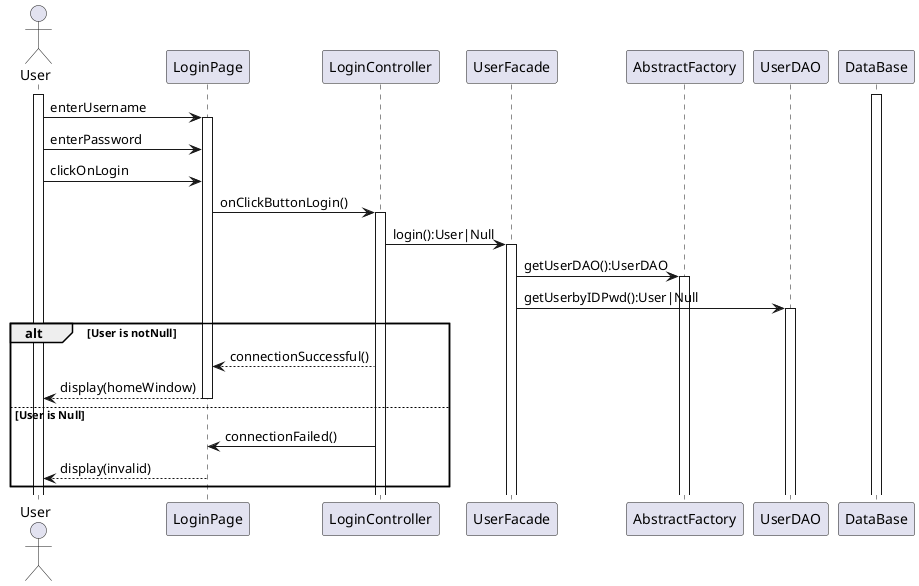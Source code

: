 @startuml
skinparam responseMessageBelowArrow true

actor User
participant LoginPage
participant LoginController
participant UserFacade
participant AbstractFactory
participant UserDAO
participant DataBase

activate User
activate DataBase

User -> LoginPage++: enterUsername
User -> LoginPage: enterPassword
User -> LoginPage: clickOnLogin
LoginPage -> LoginController++: onClickButtonLogin()
LoginController -> UserFacade++: login():User|Null
UserFacade -> AbstractFactory++: getUserDAO():UserDAO
UserFacade -> UserDAO++: getUserbyIDPwd():User|Null

alt User is notNull
    LoginController --> LoginPage: connectionSuccessful()
    LoginPage --> User--: display(homeWindow)
else User is Null
    LoginController -> LoginPage: connectionFailed()
    LoginPage --> User--: display(invalid)
end

@enduml